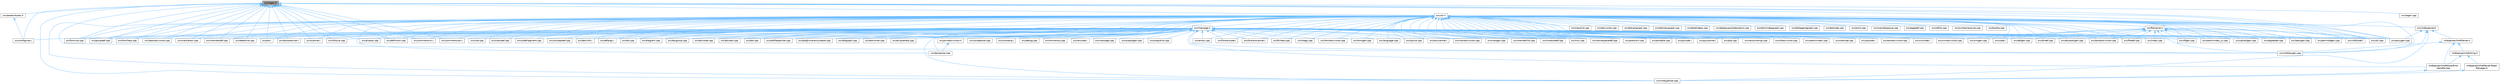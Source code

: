 digraph "src/regex.h"
{
 // INTERACTIVE_SVG=YES
 // LATEX_PDF_SIZE
  bgcolor="transparent";
  edge [fontname=Helvetica,fontsize=10,labelfontname=Helvetica,labelfontsize=10];
  node [fontname=Helvetica,fontsize=10,shape=box,height=0.2,width=0.4];
  Node1 [id="Node000001",label="src/regex.h",height=0.2,width=0.4,color="gray40", fillcolor="grey60", style="filled", fontcolor="black",tooltip=" "];
  Node1 -> Node2 [id="edge1_Node000001_Node000002",dir="back",color="steelblue1",style="solid",tooltip=" "];
  Node2 [id="Node000002",label="src/aliases.cpp",height=0.2,width=0.4,color="grey40", fillcolor="white", style="filled",URL="$d5/dd8/aliases_8cpp.html",tooltip=" "];
  Node1 -> Node3 [id="edge2_Node000001_Node000003",dir="back",color="steelblue1",style="solid",tooltip=" "];
  Node3 [id="Node000003",label="src/commentcnv.l",height=0.2,width=0.4,color="grey40", fillcolor="white", style="filled",URL="$d0/d47/commentcnv_8l.html",tooltip=" "];
  Node1 -> Node4 [id="edge3_Node000001_Node000004",dir="back",color="steelblue1",style="solid",tooltip=" "];
  Node4 [id="Node000004",label="src/commentscan.l",height=0.2,width=0.4,color="grey40", fillcolor="white", style="filled",URL="$d7/d5f/commentscan_8l.html",tooltip=" "];
  Node1 -> Node5 [id="edge4_Node000001_Node000005",dir="back",color="steelblue1",style="solid",tooltip=" "];
  Node5 [id="Node000005",label="src/configimpl.l",height=0.2,width=0.4,color="grey40", fillcolor="white", style="filled",URL="$d9/de3/configimpl_8l.html",tooltip=" "];
  Node1 -> Node6 [id="edge5_Node000001_Node000006",dir="back",color="steelblue1",style="solid",tooltip=" "];
  Node6 [id="Node000006",label="src/datetime.cpp",height=0.2,width=0.4,color="grey40", fillcolor="white", style="filled",URL="$d7/d14/datetime_8cpp.html",tooltip=" "];
  Node1 -> Node7 [id="edge6_Node000001_Node000007",dir="back",color="steelblue1",style="solid",tooltip=" "];
  Node7 [id="Node000007",label="src/definition.cpp",height=0.2,width=0.4,color="grey40", fillcolor="white", style="filled",URL="$d3/dea/definition_8cpp.html",tooltip=" "];
  Node1 -> Node8 [id="edge7_Node000001_Node000008",dir="back",color="steelblue1",style="solid",tooltip=" "];
  Node8 [id="Node000008",label="src/doctokenizer.l",height=0.2,width=0.4,color="grey40", fillcolor="white", style="filled",URL="$d1/d39/doctokenizer_8l.html",tooltip=" "];
  Node1 -> Node9 [id="edge8_Node000001_Node000009",dir="back",color="steelblue1",style="solid",tooltip=" "];
  Node9 [id="Node000009",label="src/dotattributes.h",height=0.2,width=0.4,color="grey40", fillcolor="white", style="filled",URL="$d6/dfc/dotattributes_8h.html",tooltip=" "];
  Node9 -> Node5 [id="edge9_Node000009_Node000005",dir="back",color="steelblue1",style="solid",tooltip=" "];
  Node1 -> Node10 [id="edge10_Node000001_Node000010",dir="back",color="steelblue1",style="solid",tooltip=" "];
  Node10 [id="Node000010",label="src/doxygen.cpp",height=0.2,width=0.4,color="grey40", fillcolor="white", style="filled",URL="$dc/d98/doxygen_8cpp.html",tooltip=" "];
  Node1 -> Node11 [id="edge11_Node000001_Node000011",dir="back",color="steelblue1",style="solid",tooltip=" "];
  Node11 [id="Node000011",label="src/formula.cpp",height=0.2,width=0.4,color="grey40", fillcolor="white", style="filled",URL="$d7/d5b/formula_8cpp.html",tooltip=" "];
  Node1 -> Node12 [id="edge12_Node000001_Node000012",dir="back",color="steelblue1",style="solid",tooltip=" "];
  Node12 [id="Node000012",label="src/groupdef.cpp",height=0.2,width=0.4,color="grey40", fillcolor="white", style="filled",URL="$d6/d42/groupdef_8cpp.html",tooltip=" "];
  Node1 -> Node13 [id="edge13_Node000001_Node000013",dir="back",color="steelblue1",style="solid",tooltip=" "];
  Node13 [id="Node000013",label="src/htmlhelp.cpp",height=0.2,width=0.4,color="grey40", fillcolor="white", style="filled",URL="$d3/d4b/htmlhelp_8cpp.html",tooltip=" "];
  Node1 -> Node14 [id="edge14_Node000001_Node000014",dir="back",color="steelblue1",style="solid",tooltip=" "];
  Node14 [id="Node000014",label="src/latexdocvisitor.cpp",height=0.2,width=0.4,color="grey40", fillcolor="white", style="filled",URL="$d1/d4e/latexdocvisitor_8cpp.html",tooltip=" "];
  Node1 -> Node15 [id="edge15_Node000001_Node000015",dir="back",color="steelblue1",style="solid",tooltip=" "];
  Node15 [id="Node000015",label="src/markdown.cpp",height=0.2,width=0.4,color="grey40", fillcolor="white", style="filled",URL="$de/d04/markdown_8cpp.html",tooltip=" "];
  Node1 -> Node16 [id="edge16_Node000001_Node000016",dir="back",color="steelblue1",style="solid",tooltip=" "];
  Node16 [id="Node000016",label="src/memberdef.cpp",height=0.2,width=0.4,color="grey40", fillcolor="white", style="filled",URL="$d0/d72/memberdef_8cpp.html",tooltip=" "];
  Node1 -> Node17 [id="edge17_Node000001_Node000017",dir="back",color="steelblue1",style="solid",tooltip=" "];
  Node17 [id="Node000017",label="src/pre.l",height=0.2,width=0.4,color="grey40", fillcolor="white", style="filled",URL="$d0/da7/pre_8l.html",tooltip=" "];
  Node1 -> Node18 [id="edge18_Node000001_Node000018",dir="back",color="steelblue1",style="solid",tooltip=" "];
  Node18 [id="Node000018",label="src/regex.cpp",height=0.2,width=0.4,color="grey40", fillcolor="white", style="filled",URL="$d6/d85/regex_8cpp.html",tooltip=" "];
  Node1 -> Node19 [id="edge19_Node000001_Node000019",dir="back",color="steelblue1",style="solid",tooltip=" "];
  Node19 [id="Node000019",label="src/rtfstyle.cpp",height=0.2,width=0.4,color="grey40", fillcolor="white", style="filled",URL="$de/d5c/rtfstyle_8cpp.html",tooltip=" "];
  Node1 -> Node20 [id="edge20_Node000001_Node000020",dir="back",color="steelblue1",style="solid",tooltip=" "];
  Node20 [id="Node000020",label="src/scanner.l",height=0.2,width=0.4,color="grey40", fillcolor="white", style="filled",URL="$da/d11/scanner_8l.html",tooltip=" "];
  Node1 -> Node21 [id="edge21_Node000001_Node000021",dir="back",color="steelblue1",style="solid",tooltip=" "];
  Node21 [id="Node000021",label="src/util.cpp",height=0.2,width=0.4,color="grey40", fillcolor="white", style="filled",URL="$df/d2d/util_8cpp.html",tooltip=" "];
  Node1 -> Node22 [id="edge22_Node000001_Node000022",dir="back",color="steelblue1",style="solid",tooltip=" "];
  Node22 [id="Node000022",label="src/util.h",height=0.2,width=0.4,color="grey40", fillcolor="white", style="filled",URL="$d8/d3c/util_8h.html",tooltip="A bunch of utility functions."];
  Node22 -> Node2 [id="edge23_Node000022_Node000002",dir="back",color="steelblue1",style="solid",tooltip=" "];
  Node22 -> Node23 [id="edge24_Node000022_Node000023",dir="back",color="steelblue1",style="solid",tooltip=" "];
  Node23 [id="Node000023",label="src/cite.cpp",height=0.2,width=0.4,color="grey40", fillcolor="white", style="filled",URL="$d5/d0b/cite_8cpp.html",tooltip=" "];
  Node22 -> Node24 [id="edge25_Node000022_Node000024",dir="back",color="steelblue1",style="solid",tooltip=" "];
  Node24 [id="Node000024",label="src/classdef.cpp",height=0.2,width=0.4,color="grey40", fillcolor="white", style="filled",URL="$de/d89/classdef_8cpp.html",tooltip=" "];
  Node22 -> Node25 [id="edge26_Node000022_Node000025",dir="back",color="steelblue1",style="solid",tooltip=" "];
  Node25 [id="Node000025",label="src/classlist.cpp",height=0.2,width=0.4,color="grey40", fillcolor="white", style="filled",URL="$d6/d10/classlist_8cpp.html",tooltip=" "];
  Node22 -> Node26 [id="edge27_Node000022_Node000026",dir="back",color="steelblue1",style="solid",tooltip=" "];
  Node26 [id="Node000026",label="src/code.l",height=0.2,width=0.4,color="grey40", fillcolor="white", style="filled",URL="$da/d1f/code_8l.html",tooltip=" "];
  Node22 -> Node27 [id="edge28_Node000022_Node000027",dir="back",color="steelblue1",style="solid",tooltip=" "];
  Node27 [id="Node000027",label="src/codefragment.cpp",height=0.2,width=0.4,color="grey40", fillcolor="white", style="filled",URL="$dd/d4a/codefragment_8cpp.html",tooltip=" "];
  Node22 -> Node3 [id="edge29_Node000022_Node000003",dir="back",color="steelblue1",style="solid",tooltip=" "];
  Node22 -> Node4 [id="edge30_Node000022_Node000004",dir="back",color="steelblue1",style="solid",tooltip=" "];
  Node22 -> Node28 [id="edge31_Node000022_Node000028",dir="back",color="steelblue1",style="solid",tooltip=" "];
  Node28 [id="Node000028",label="src/conceptdef.cpp",height=0.2,width=0.4,color="grey40", fillcolor="white", style="filled",URL="$d8/d0a/conceptdef_8cpp.html",tooltip=" "];
  Node22 -> Node29 [id="edge32_Node000022_Node000029",dir="back",color="steelblue1",style="solid",tooltip=" "];
  Node29 [id="Node000029",label="src/declinfo.l",height=0.2,width=0.4,color="grey40", fillcolor="white", style="filled",URL="$d8/d0f/declinfo_8l.html",tooltip=" "];
  Node22 -> Node30 [id="edge33_Node000022_Node000030",dir="back",color="steelblue1",style="solid",tooltip=" "];
  Node30 [id="Node000030",label="src/defargs.l",height=0.2,width=0.4,color="grey40", fillcolor="white", style="filled",URL="$de/df3/defargs_8l.html",tooltip=" "];
  Node22 -> Node31 [id="edge34_Node000022_Node000031",dir="back",color="steelblue1",style="solid",tooltip=" "];
  Node31 [id="Node000031",label="src/defgen.cpp",height=0.2,width=0.4,color="grey40", fillcolor="white", style="filled",URL="$d3/d17/defgen_8cpp.html",tooltip=" "];
  Node22 -> Node7 [id="edge35_Node000022_Node000007",dir="back",color="steelblue1",style="solid",tooltip=" "];
  Node22 -> Node32 [id="edge36_Node000022_Node000032",dir="back",color="steelblue1",style="solid",tooltip=" "];
  Node32 [id="Node000032",label="src/dia.cpp",height=0.2,width=0.4,color="grey40", fillcolor="white", style="filled",URL="$d1/df5/dia_8cpp.html",tooltip=" "];
  Node22 -> Node33 [id="edge37_Node000022_Node000033",dir="back",color="steelblue1",style="solid",tooltip=" "];
  Node33 [id="Node000033",label="src/diagram.cpp",height=0.2,width=0.4,color="grey40", fillcolor="white", style="filled",URL="$da/d0d/diagram_8cpp.html",tooltip=" "];
  Node22 -> Node34 [id="edge38_Node000022_Node000034",dir="back",color="steelblue1",style="solid",tooltip=" "];
  Node34 [id="Node000034",label="src/dirdef.cpp",height=0.2,width=0.4,color="grey40", fillcolor="white", style="filled",URL="$d8/d52/dirdef_8cpp.html",tooltip=" "];
  Node22 -> Node35 [id="edge39_Node000022_Node000035",dir="back",color="steelblue1",style="solid",tooltip=" "];
  Node35 [id="Node000035",label="src/docbookgen.cpp",height=0.2,width=0.4,color="grey40", fillcolor="white", style="filled",URL="$d8/d29/docbookgen_8cpp.html",tooltip=" "];
  Node22 -> Node36 [id="edge40_Node000022_Node000036",dir="back",color="steelblue1",style="solid",tooltip=" "];
  Node36 [id="Node000036",label="src/docbookvisitor.cpp",height=0.2,width=0.4,color="grey40", fillcolor="white", style="filled",URL="$dc/d05/docbookvisitor_8cpp.html",tooltip=" "];
  Node22 -> Node37 [id="edge41_Node000022_Node000037",dir="back",color="steelblue1",style="solid",tooltip=" "];
  Node37 [id="Node000037",label="src/docgroup.cpp",height=0.2,width=0.4,color="grey40", fillcolor="white", style="filled",URL="$d3/d36/docgroup_8cpp.html",tooltip=" "];
  Node22 -> Node38 [id="edge42_Node000022_Node000038",dir="back",color="steelblue1",style="solid",tooltip=" "];
  Node38 [id="Node000038",label="src/docnode.cpp",height=0.2,width=0.4,color="grey40", fillcolor="white", style="filled",URL="$d0/d2b/docnode_8cpp.html",tooltip=" "];
  Node22 -> Node39 [id="edge43_Node000022_Node000039",dir="back",color="steelblue1",style="solid",tooltip=" "];
  Node39 [id="Node000039",label="src/docparser.cpp",height=0.2,width=0.4,color="grey40", fillcolor="white", style="filled",URL="$da/d17/docparser_8cpp.html",tooltip=" "];
  Node22 -> Node40 [id="edge44_Node000022_Node000040",dir="back",color="steelblue1",style="solid",tooltip=" "];
  Node40 [id="Node000040",label="src/docsets.cpp",height=0.2,width=0.4,color="grey40", fillcolor="white", style="filled",URL="$d7/d8f/docsets_8cpp.html",tooltip=" "];
  Node22 -> Node41 [id="edge45_Node000022_Node000041",dir="back",color="steelblue1",style="solid",tooltip=" "];
  Node41 [id="Node000041",label="src/docvisitor.cpp",height=0.2,width=0.4,color="grey40", fillcolor="white", style="filled",URL="$da/d39/docvisitor_8cpp.html",tooltip=" "];
  Node22 -> Node42 [id="edge46_Node000022_Node000042",dir="back",color="steelblue1",style="solid",tooltip=" "];
  Node42 [id="Node000042",label="src/dot.cpp",height=0.2,width=0.4,color="grey40", fillcolor="white", style="filled",URL="$de/daa/dot_8cpp.html",tooltip=" "];
  Node22 -> Node43 [id="edge47_Node000022_Node000043",dir="back",color="steelblue1",style="solid",tooltip=" "];
  Node43 [id="Node000043",label="src/dotcallgraph.cpp",height=0.2,width=0.4,color="grey40", fillcolor="white", style="filled",URL="$d4/dd5/dotcallgraph_8cpp.html",tooltip=" "];
  Node22 -> Node44 [id="edge48_Node000022_Node000044",dir="back",color="steelblue1",style="solid",tooltip=" "];
  Node44 [id="Node000044",label="src/dotclassgraph.cpp",height=0.2,width=0.4,color="grey40", fillcolor="white", style="filled",URL="$d4/dcd/dotclassgraph_8cpp.html",tooltip=" "];
  Node22 -> Node45 [id="edge49_Node000022_Node000045",dir="back",color="steelblue1",style="solid",tooltip=" "];
  Node45 [id="Node000045",label="src/dotdirdeps.cpp",height=0.2,width=0.4,color="grey40", fillcolor="white", style="filled",URL="$da/d45/dotdirdeps_8cpp.html",tooltip=" "];
  Node22 -> Node46 [id="edge50_Node000022_Node000046",dir="back",color="steelblue1",style="solid",tooltip=" "];
  Node46 [id="Node000046",label="src/dotfilepatcher.cpp",height=0.2,width=0.4,color="grey40", fillcolor="white", style="filled",URL="$d9/d92/dotfilepatcher_8cpp.html",tooltip=" "];
  Node22 -> Node47 [id="edge51_Node000022_Node000047",dir="back",color="steelblue1",style="solid",tooltip=" "];
  Node47 [id="Node000047",label="src/dotgfxhierarchytable.cpp",height=0.2,width=0.4,color="grey40", fillcolor="white", style="filled",URL="$d4/d09/dotgfxhierarchytable_8cpp.html",tooltip=" "];
  Node22 -> Node48 [id="edge52_Node000022_Node000048",dir="back",color="steelblue1",style="solid",tooltip=" "];
  Node48 [id="Node000048",label="src/dotgraph.cpp",height=0.2,width=0.4,color="grey40", fillcolor="white", style="filled",URL="$de/d45/dotgraph_8cpp.html",tooltip=" "];
  Node22 -> Node49 [id="edge53_Node000022_Node000049",dir="back",color="steelblue1",style="solid",tooltip=" "];
  Node49 [id="Node000049",label="src/dotgroupcollaboration.cpp",height=0.2,width=0.4,color="grey40", fillcolor="white", style="filled",URL="$d1/d86/dotgroupcollaboration_8cpp.html",tooltip=" "];
  Node22 -> Node50 [id="edge54_Node000022_Node000050",dir="back",color="steelblue1",style="solid",tooltip=" "];
  Node50 [id="Node000050",label="src/dotincldepgraph.cpp",height=0.2,width=0.4,color="grey40", fillcolor="white", style="filled",URL="$da/d57/dotincldepgraph_8cpp.html",tooltip=" "];
  Node22 -> Node51 [id="edge55_Node000022_Node000051",dir="back",color="steelblue1",style="solid",tooltip=" "];
  Node51 [id="Node000051",label="src/dotlegendgraph.cpp",height=0.2,width=0.4,color="grey40", fillcolor="white", style="filled",URL="$d4/d33/dotlegendgraph_8cpp.html",tooltip=" "];
  Node22 -> Node52 [id="edge56_Node000022_Node000052",dir="back",color="steelblue1",style="solid",tooltip=" "];
  Node52 [id="Node000052",label="src/dotnode.cpp",height=0.2,width=0.4,color="grey40", fillcolor="white", style="filled",URL="$df/d58/dotnode_8cpp.html",tooltip=" "];
  Node22 -> Node53 [id="edge57_Node000022_Node000053",dir="back",color="steelblue1",style="solid",tooltip=" "];
  Node53 [id="Node000053",label="src/dotrunner.cpp",height=0.2,width=0.4,color="grey40", fillcolor="white", style="filled",URL="$d1/dfe/dotrunner_8cpp.html",tooltip=" "];
  Node22 -> Node10 [id="edge58_Node000022_Node000010",dir="back",color="steelblue1",style="solid",tooltip=" "];
  Node22 -> Node54 [id="edge59_Node000022_Node000054",dir="back",color="steelblue1",style="solid",tooltip=" "];
  Node54 [id="Node000054",label="src/eclipsehelp.cpp",height=0.2,width=0.4,color="grey40", fillcolor="white", style="filled",URL="$d8/d56/eclipsehelp_8cpp.html",tooltip=" "];
  Node22 -> Node55 [id="edge60_Node000022_Node000055",dir="back",color="steelblue1",style="solid",tooltip=" "];
  Node55 [id="Node000055",label="src/emoji.cpp",height=0.2,width=0.4,color="grey40", fillcolor="white", style="filled",URL="$d2/d38/emoji_8cpp.html",tooltip=" "];
  Node22 -> Node56 [id="edge61_Node000022_Node000056",dir="back",color="steelblue1",style="solid",tooltip=" "];
  Node56 [id="Node000056",label="src/entry.cpp",height=0.2,width=0.4,color="grey40", fillcolor="white", style="filled",URL="$d2/dd2/entry_8cpp.html",tooltip=" "];
  Node22 -> Node57 [id="edge62_Node000022_Node000057",dir="back",color="steelblue1",style="solid",tooltip=" "];
  Node57 [id="Node000057",label="src/filedef.cpp",height=0.2,width=0.4,color="grey40", fillcolor="white", style="filled",URL="$d6/ddc/filedef_8cpp.html",tooltip=" "];
  Node22 -> Node58 [id="edge63_Node000022_Node000058",dir="back",color="steelblue1",style="solid",tooltip=" "];
  Node58 [id="Node000058",label="src/filename.h",height=0.2,width=0.4,color="grey40", fillcolor="white", style="filled",URL="$dc/dd6/filename_8h.html",tooltip=" "];
  Node58 -> Node26 [id="edge64_Node000058_Node000026",dir="back",color="steelblue1",style="solid",tooltip=" "];
  Node58 -> Node31 [id="edge65_Node000058_Node000031",dir="back",color="steelblue1",style="solid",tooltip=" "];
  Node58 -> Node34 [id="edge66_Node000058_Node000034",dir="back",color="steelblue1",style="solid",tooltip=" "];
  Node58 -> Node35 [id="edge67_Node000058_Node000035",dir="back",color="steelblue1",style="solid",tooltip=" "];
  Node58 -> Node36 [id="edge68_Node000058_Node000036",dir="back",color="steelblue1",style="solid",tooltip=" "];
  Node58 -> Node10 [id="edge69_Node000058_Node000010",dir="back",color="steelblue1",style="solid",tooltip=" "];
  Node58 -> Node57 [id="edge70_Node000058_Node000057",dir="back",color="steelblue1",style="solid",tooltip=" "];
  Node58 -> Node59 [id="edge71_Node000058_Node000059",dir="back",color="steelblue1",style="solid",tooltip=" "];
  Node59 [id="Node000059",label="src/index.cpp",height=0.2,width=0.4,color="grey40", fillcolor="white", style="filled",URL="$db/d14/index_8cpp.html",tooltip="This file contains functions for the various index pages."];
  Node58 -> Node60 [id="edge72_Node000058_Node000060",dir="back",color="steelblue1",style="solid",tooltip=" "];
  Node60 [id="Node000060",label="src/latexgen.cpp",height=0.2,width=0.4,color="grey40", fillcolor="white", style="filled",URL="$d4/d42/latexgen_8cpp.html",tooltip=" "];
  Node58 -> Node61 [id="edge73_Node000058_Node000061",dir="back",color="steelblue1",style="solid",tooltip=" "];
  Node61 [id="Node000061",label="src/perlmodgen.cpp",height=0.2,width=0.4,color="grey40", fillcolor="white", style="filled",URL="$de/dd0/perlmodgen_8cpp.html",tooltip=" "];
  Node58 -> Node62 [id="edge74_Node000058_Node000062",dir="back",color="steelblue1",style="solid",tooltip=" "];
  Node62 [id="Node000062",label="src/rtfgen.cpp",height=0.2,width=0.4,color="grey40", fillcolor="white", style="filled",URL="$d0/d9c/rtfgen_8cpp.html",tooltip=" "];
  Node58 -> Node63 [id="edge75_Node000058_Node000063",dir="back",color="steelblue1",style="solid",tooltip=" "];
  Node63 [id="Node000063",label="src/searchindex_js.cpp",height=0.2,width=0.4,color="grey40", fillcolor="white", style="filled",URL="$d9/d2f/searchindex__js_8cpp.html",tooltip=" "];
  Node58 -> Node64 [id="edge76_Node000058_Node000064",dir="back",color="steelblue1",style="solid",tooltip=" "];
  Node64 [id="Node000064",label="src/sqlite3gen.cpp",height=0.2,width=0.4,color="grey40", fillcolor="white", style="filled",URL="$d8/df8/sqlite3gen_8cpp.html",tooltip=" "];
  Node58 -> Node65 [id="edge77_Node000058_Node000065",dir="back",color="steelblue1",style="solid",tooltip=" "];
  Node65 [id="Node000065",label="src/tagreader.cpp",height=0.2,width=0.4,color="grey40", fillcolor="white", style="filled",URL="$d4/d7b/tagreader_8cpp.html",tooltip=" "];
  Node58 -> Node21 [id="edge78_Node000058_Node000021",dir="back",color="steelblue1",style="solid",tooltip=" "];
  Node58 -> Node66 [id="edge79_Node000058_Node000066",dir="back",color="steelblue1",style="solid",tooltip=" "];
  Node66 [id="Node000066",label="src/vhdldocgen.cpp",height=0.2,width=0.4,color="grey40", fillcolor="white", style="filled",URL="$de/dea/vhdldocgen_8cpp.html",tooltip=" "];
  Node58 -> Node67 [id="edge80_Node000058_Node000067",dir="back",color="steelblue1",style="solid",tooltip=" "];
  Node67 [id="Node000067",label="src/xmldocvisitor.cpp",height=0.2,width=0.4,color="grey40", fillcolor="white", style="filled",URL="$dd/db6/xmldocvisitor_8cpp.html",tooltip=" "];
  Node58 -> Node68 [id="edge81_Node000058_Node000068",dir="back",color="steelblue1",style="solid",tooltip=" "];
  Node68 [id="Node000068",label="src/xmlgen.cpp",height=0.2,width=0.4,color="grey40", fillcolor="white", style="filled",URL="$d0/dc3/xmlgen_8cpp.html",tooltip=" "];
  Node22 -> Node11 [id="edge82_Node000022_Node000011",dir="back",color="steelblue1",style="solid",tooltip=" "];
  Node22 -> Node69 [id="edge83_Node000022_Node000069",dir="back",color="steelblue1",style="solid",tooltip=" "];
  Node69 [id="Node000069",label="src/fortrancode.l",height=0.2,width=0.4,color="grey40", fillcolor="white", style="filled",URL="$d9/d5b/fortrancode_8l.html",tooltip=" "];
  Node22 -> Node70 [id="edge84_Node000022_Node000070",dir="back",color="steelblue1",style="solid",tooltip=" "];
  Node70 [id="Node000070",label="src/fortranscanner.l",height=0.2,width=0.4,color="grey40", fillcolor="white", style="filled",URL="$dd/d00/fortranscanner_8l.html",tooltip=" "];
  Node22 -> Node71 [id="edge85_Node000022_Node000071",dir="back",color="steelblue1",style="solid",tooltip=" "];
  Node71 [id="Node000071",label="src/ftvhelp.cpp",height=0.2,width=0.4,color="grey40", fillcolor="white", style="filled",URL="$db/d41/ftvhelp_8cpp.html",tooltip=" "];
  Node22 -> Node12 [id="edge86_Node000022_Node000012",dir="back",color="steelblue1",style="solid",tooltip=" "];
  Node22 -> Node72 [id="edge87_Node000022_Node000072",dir="back",color="steelblue1",style="solid",tooltip=" "];
  Node72 [id="Node000072",label="src/htags.cpp",height=0.2,width=0.4,color="grey40", fillcolor="white", style="filled",URL="$d9/db7/htags_8cpp.html",tooltip=" "];
  Node22 -> Node73 [id="edge88_Node000022_Node000073",dir="back",color="steelblue1",style="solid",tooltip=" "];
  Node73 [id="Node000073",label="src/htmldocvisitor.cpp",height=0.2,width=0.4,color="grey40", fillcolor="white", style="filled",URL="$da/db0/htmldocvisitor_8cpp.html",tooltip=" "];
  Node22 -> Node74 [id="edge89_Node000022_Node000074",dir="back",color="steelblue1",style="solid",tooltip=" "];
  Node74 [id="Node000074",label="src/htmlgen.cpp",height=0.2,width=0.4,color="grey40", fillcolor="white", style="filled",URL="$d8/d6e/htmlgen_8cpp.html",tooltip=" "];
  Node22 -> Node13 [id="edge90_Node000022_Node000013",dir="back",color="steelblue1",style="solid",tooltip=" "];
  Node22 -> Node59 [id="edge91_Node000022_Node000059",dir="back",color="steelblue1",style="solid",tooltip=" "];
  Node22 -> Node75 [id="edge92_Node000022_Node000075",dir="back",color="steelblue1",style="solid",tooltip=" "];
  Node75 [id="Node000075",label="src/language.cpp",height=0.2,width=0.4,color="grey40", fillcolor="white", style="filled",URL="$d2/d48/language_8cpp.html",tooltip=" "];
  Node22 -> Node14 [id="edge93_Node000022_Node000014",dir="back",color="steelblue1",style="solid",tooltip=" "];
  Node22 -> Node60 [id="edge94_Node000022_Node000060",dir="back",color="steelblue1",style="solid",tooltip=" "];
  Node22 -> Node76 [id="edge95_Node000022_Node000076",dir="back",color="steelblue1",style="solid",tooltip=" "];
  Node76 [id="Node000076",label="src/layout.cpp",height=0.2,width=0.4,color="grey40", fillcolor="white", style="filled",URL="$db/d16/layout_8cpp.html",tooltip=" "];
  Node22 -> Node77 [id="edge96_Node000022_Node000077",dir="back",color="steelblue1",style="solid",tooltip=" "];
  Node77 [id="Node000077",label="src/lexscanner.l",height=0.2,width=0.4,color="grey40", fillcolor="white", style="filled",URL="$d4/d7d/lexscanner_8l.html",tooltip=" "];
  Node22 -> Node78 [id="edge97_Node000022_Node000078",dir="back",color="steelblue1",style="solid",tooltip=" "];
  Node78 [id="Node000078",label="src/mandocvisitor.cpp",height=0.2,width=0.4,color="grey40", fillcolor="white", style="filled",URL="$d8/dde/mandocvisitor_8cpp.html",tooltip=" "];
  Node22 -> Node79 [id="edge98_Node000022_Node000079",dir="back",color="steelblue1",style="solid",tooltip=" "];
  Node79 [id="Node000079",label="src/mangen.cpp",height=0.2,width=0.4,color="grey40", fillcolor="white", style="filled",URL="$d7/de7/mangen_8cpp.html",tooltip=" "];
  Node22 -> Node15 [id="edge99_Node000022_Node000015",dir="back",color="steelblue1",style="solid",tooltip=" "];
  Node22 -> Node16 [id="edge100_Node000022_Node000016",dir="back",color="steelblue1",style="solid",tooltip=" "];
  Node22 -> Node80 [id="edge101_Node000022_Node000080",dir="back",color="steelblue1",style="solid",tooltip=" "];
  Node80 [id="Node000080",label="src/membergroup.cpp",height=0.2,width=0.4,color="grey40", fillcolor="white", style="filled",URL="$d6/d18/membergroup_8cpp.html",tooltip=" "];
  Node22 -> Node81 [id="edge102_Node000022_Node000081",dir="back",color="steelblue1",style="solid",tooltip=" "];
  Node81 [id="Node000081",label="src/memberlist.cpp",height=0.2,width=0.4,color="grey40", fillcolor="white", style="filled",URL="$d0/d14/memberlist_8cpp.html",tooltip=" "];
  Node22 -> Node82 [id="edge103_Node000022_Node000082",dir="back",color="steelblue1",style="solid",tooltip=" "];
  Node82 [id="Node000082",label="src/message.h",height=0.2,width=0.4,color="grey40", fillcolor="white", style="filled",URL="$d2/d0d/message_8h.html",tooltip=" "];
  Node82 -> Node2 [id="edge104_Node000082_Node000002",dir="back",color="steelblue1",style="solid",tooltip=" "];
  Node82 -> Node23 [id="edge105_Node000082_Node000023",dir="back",color="steelblue1",style="solid",tooltip=" "];
  Node82 -> Node24 [id="edge106_Node000082_Node000024",dir="back",color="steelblue1",style="solid",tooltip=" "];
  Node82 -> Node26 [id="edge107_Node000082_Node000026",dir="back",color="steelblue1",style="solid",tooltip=" "];
  Node82 -> Node27 [id="edge108_Node000082_Node000027",dir="back",color="steelblue1",style="solid",tooltip=" "];
  Node82 -> Node3 [id="edge109_Node000082_Node000003",dir="back",color="steelblue1",style="solid",tooltip=" "];
  Node82 -> Node4 [id="edge110_Node000082_Node000004",dir="back",color="steelblue1",style="solid",tooltip=" "];
  Node82 -> Node28 [id="edge111_Node000082_Node000028",dir="back",color="steelblue1",style="solid",tooltip=" "];
  Node82 -> Node83 [id="edge112_Node000082_Node000083",dir="back",color="steelblue1",style="solid",tooltip=" "];
  Node83 [id="Node000083",label="src/condparser.cpp",height=0.2,width=0.4,color="grey40", fillcolor="white", style="filled",URL="$d7/d6d/condparser_8cpp.html",tooltip=" "];
  Node82 -> Node5 [id="edge113_Node000082_Node000005",dir="back",color="steelblue1",style="solid",tooltip=" "];
  Node82 -> Node84 [id="edge114_Node000082_Node000084",dir="back",color="steelblue1",style="solid",tooltip=" "];
  Node84 [id="Node000084",label="src/constexp.l",height=0.2,width=0.4,color="grey40", fillcolor="white", style="filled",URL="$dc/dee/constexp_8l.html",tooltip=" "];
  Node82 -> Node6 [id="edge115_Node000082_Node000006",dir="back",color="steelblue1",style="solid",tooltip=" "];
  Node82 -> Node85 [id="edge116_Node000082_Node000085",dir="back",color="steelblue1",style="solid",tooltip=" "];
  Node85 [id="Node000085",label="src/debug.cpp",height=0.2,width=0.4,color="grey40", fillcolor="white", style="filled",URL="$d1/d00/debug_8cpp.html",tooltip=" "];
  Node82 -> Node29 [id="edge117_Node000082_Node000029",dir="back",color="steelblue1",style="solid",tooltip=" "];
  Node82 -> Node30 [id="edge118_Node000082_Node000030",dir="back",color="steelblue1",style="solid",tooltip=" "];
  Node82 -> Node31 [id="edge119_Node000082_Node000031",dir="back",color="steelblue1",style="solid",tooltip=" "];
  Node82 -> Node7 [id="edge120_Node000082_Node000007",dir="back",color="steelblue1",style="solid",tooltip=" "];
  Node82 -> Node32 [id="edge121_Node000082_Node000032",dir="back",color="steelblue1",style="solid",tooltip=" "];
  Node82 -> Node33 [id="edge122_Node000082_Node000033",dir="back",color="steelblue1",style="solid",tooltip=" "];
  Node82 -> Node34 [id="edge123_Node000082_Node000034",dir="back",color="steelblue1",style="solid",tooltip=" "];
  Node82 -> Node35 [id="edge124_Node000082_Node000035",dir="back",color="steelblue1",style="solid",tooltip=" "];
  Node82 -> Node36 [id="edge125_Node000082_Node000036",dir="back",color="steelblue1",style="solid",tooltip=" "];
  Node82 -> Node37 [id="edge126_Node000082_Node000037",dir="back",color="steelblue1",style="solid",tooltip=" "];
  Node82 -> Node38 [id="edge127_Node000082_Node000038",dir="back",color="steelblue1",style="solid",tooltip=" "];
  Node82 -> Node39 [id="edge128_Node000082_Node000039",dir="back",color="steelblue1",style="solid",tooltip=" "];
  Node82 -> Node40 [id="edge129_Node000082_Node000040",dir="back",color="steelblue1",style="solid",tooltip=" "];
  Node82 -> Node8 [id="edge130_Node000082_Node000008",dir="back",color="steelblue1",style="solid",tooltip=" "];
  Node82 -> Node42 [id="edge131_Node000082_Node000042",dir="back",color="steelblue1",style="solid",tooltip=" "];
  Node82 -> Node46 [id="edge132_Node000082_Node000046",dir="back",color="steelblue1",style="solid",tooltip=" "];
  Node82 -> Node47 [id="edge133_Node000082_Node000047",dir="back",color="steelblue1",style="solid",tooltip=" "];
  Node82 -> Node48 [id="edge134_Node000082_Node000048",dir="back",color="steelblue1",style="solid",tooltip=" "];
  Node82 -> Node53 [id="edge135_Node000082_Node000053",dir="back",color="steelblue1",style="solid",tooltip=" "];
  Node82 -> Node10 [id="edge136_Node000082_Node000010",dir="back",color="steelblue1",style="solid",tooltip=" "];
  Node82 -> Node54 [id="edge137_Node000082_Node000054",dir="back",color="steelblue1",style="solid",tooltip=" "];
  Node82 -> Node55 [id="edge138_Node000082_Node000055",dir="back",color="steelblue1",style="solid",tooltip=" "];
  Node82 -> Node57 [id="edge139_Node000082_Node000057",dir="back",color="steelblue1",style="solid",tooltip=" "];
  Node82 -> Node11 [id="edge140_Node000082_Node000011",dir="back",color="steelblue1",style="solid",tooltip=" "];
  Node82 -> Node69 [id="edge141_Node000082_Node000069",dir="back",color="steelblue1",style="solid",tooltip=" "];
  Node82 -> Node70 [id="edge142_Node000082_Node000070",dir="back",color="steelblue1",style="solid",tooltip=" "];
  Node82 -> Node71 [id="edge143_Node000082_Node000071",dir="back",color="steelblue1",style="solid",tooltip=" "];
  Node82 -> Node12 [id="edge144_Node000082_Node000012",dir="back",color="steelblue1",style="solid",tooltip=" "];
  Node82 -> Node72 [id="edge145_Node000082_Node000072",dir="back",color="steelblue1",style="solid",tooltip=" "];
  Node82 -> Node73 [id="edge146_Node000082_Node000073",dir="back",color="steelblue1",style="solid",tooltip=" "];
  Node82 -> Node86 [id="edge147_Node000082_Node000086",dir="back",color="steelblue1",style="solid",tooltip=" "];
  Node86 [id="Node000086",label="src/htmlentity.cpp",height=0.2,width=0.4,color="grey40", fillcolor="white", style="filled",URL="$d2/db2/htmlentity_8cpp.html",tooltip=" "];
  Node82 -> Node74 [id="edge148_Node000082_Node000074",dir="back",color="steelblue1",style="solid",tooltip=" "];
  Node82 -> Node13 [id="edge149_Node000082_Node000013",dir="back",color="steelblue1",style="solid",tooltip=" "];
  Node82 -> Node59 [id="edge150_Node000082_Node000059",dir="back",color="steelblue1",style="solid",tooltip=" "];
  Node82 -> Node75 [id="edge151_Node000082_Node000075",dir="back",color="steelblue1",style="solid",tooltip=" "];
  Node82 -> Node14 [id="edge152_Node000082_Node000014",dir="back",color="steelblue1",style="solid",tooltip=" "];
  Node82 -> Node60 [id="edge153_Node000082_Node000060",dir="back",color="steelblue1",style="solid",tooltip=" "];
  Node82 -> Node76 [id="edge154_Node000082_Node000076",dir="back",color="steelblue1",style="solid",tooltip=" "];
  Node82 -> Node87 [id="edge155_Node000082_Node000087",dir="back",color="steelblue1",style="solid",tooltip=" "];
  Node87 [id="Node000087",label="src/lexcode.l",height=0.2,width=0.4,color="grey40", fillcolor="white", style="filled",URL="$d0/d7e/lexcode_8l.html",tooltip=" "];
  Node82 -> Node77 [id="edge156_Node000082_Node000077",dir="back",color="steelblue1",style="solid",tooltip=" "];
  Node82 -> Node78 [id="edge157_Node000082_Node000078",dir="back",color="steelblue1",style="solid",tooltip=" "];
  Node82 -> Node79 [id="edge158_Node000082_Node000079",dir="back",color="steelblue1",style="solid",tooltip=" "];
  Node82 -> Node15 [id="edge159_Node000082_Node000015",dir="back",color="steelblue1",style="solid",tooltip=" "];
  Node82 -> Node16 [id="edge160_Node000082_Node000016",dir="back",color="steelblue1",style="solid",tooltip=" "];
  Node82 -> Node81 [id="edge161_Node000082_Node000081",dir="back",color="steelblue1",style="solid",tooltip=" "];
  Node82 -> Node88 [id="edge162_Node000082_Node000088",dir="back",color="steelblue1",style="solid",tooltip=" "];
  Node88 [id="Node000088",label="src/message.cpp",height=0.2,width=0.4,color="grey40", fillcolor="white", style="filled",URL="$d8/d6a/message_8cpp.html",tooltip=" "];
  Node82 -> Node89 [id="edge163_Node000082_Node000089",dir="back",color="steelblue1",style="solid",tooltip=" "];
  Node89 [id="Node000089",label="src/moduledef.cpp",height=0.2,width=0.4,color="grey40", fillcolor="white", style="filled",URL="$dd/d5c/moduledef_8cpp.html",tooltip=" "];
  Node82 -> Node90 [id="edge164_Node000082_Node000090",dir="back",color="steelblue1",style="solid",tooltip=" "];
  Node90 [id="Node000090",label="src/msc.cpp",height=0.2,width=0.4,color="grey40", fillcolor="white", style="filled",URL="$db/d33/msc_8cpp.html",tooltip=" "];
  Node82 -> Node91 [id="edge165_Node000082_Node000091",dir="back",color="steelblue1",style="solid",tooltip=" "];
  Node91 [id="Node000091",label="src/namespacedef.cpp",height=0.2,width=0.4,color="grey40", fillcolor="white", style="filled",URL="$d7/d1c/namespacedef_8cpp.html",tooltip=" "];
  Node82 -> Node92 [id="edge166_Node000082_Node000092",dir="back",color="steelblue1",style="solid",tooltip=" "];
  Node92 [id="Node000092",label="src/outputgen.cpp",height=0.2,width=0.4,color="grey40", fillcolor="white", style="filled",URL="$d0/d17/outputgen_8cpp.html",tooltip=" "];
  Node82 -> Node93 [id="edge167_Node000082_Node000093",dir="back",color="steelblue1",style="solid",tooltip=" "];
  Node93 [id="Node000093",label="src/outputlist.cpp",height=0.2,width=0.4,color="grey40", fillcolor="white", style="filled",URL="$db/dd8/outputlist_8cpp.html",tooltip=" "];
  Node82 -> Node61 [id="edge168_Node000082_Node000061",dir="back",color="steelblue1",style="solid",tooltip=" "];
  Node82 -> Node94 [id="edge169_Node000082_Node000094",dir="back",color="steelblue1",style="solid",tooltip=" "];
  Node94 [id="Node000094",label="src/plantuml.cpp",height=0.2,width=0.4,color="grey40", fillcolor="white", style="filled",URL="$d7/d5b/plantuml_8cpp.html",tooltip=" "];
  Node82 -> Node95 [id="edge170_Node000082_Node000095",dir="back",color="steelblue1",style="solid",tooltip=" "];
  Node95 [id="Node000095",label="src/portable.cpp",height=0.2,width=0.4,color="grey40", fillcolor="white", style="filled",URL="$d0/d1c/portable_8cpp.html",tooltip=" "];
  Node82 -> Node17 [id="edge171_Node000082_Node000017",dir="back",color="steelblue1",style="solid",tooltip=" "];
  Node82 -> Node96 [id="edge172_Node000082_Node000096",dir="back",color="steelblue1",style="solid",tooltip=" "];
  Node96 [id="Node000096",label="src/printdocvisitor.h",height=0.2,width=0.4,color="grey40", fillcolor="white", style="filled",URL="$db/d73/printdocvisitor_8h.html",tooltip=" "];
  Node96 -> Node39 [id="edge173_Node000096_Node000039",dir="back",color="steelblue1",style="solid",tooltip=" "];
  Node82 -> Node97 [id="edge174_Node000082_Node000097",dir="back",color="steelblue1",style="solid",tooltip=" "];
  Node97 [id="Node000097",label="src/pycode.l",height=0.2,width=0.4,color="grey40", fillcolor="white", style="filled",URL="$d3/ded/pycode_8l.html",tooltip=" "];
  Node82 -> Node98 [id="edge175_Node000082_Node000098",dir="back",color="steelblue1",style="solid",tooltip=" "];
  Node98 [id="Node000098",label="src/pyscanner.l",height=0.2,width=0.4,color="grey40", fillcolor="white", style="filled",URL="$de/d2b/pyscanner_8l.html",tooltip=" "];
  Node82 -> Node99 [id="edge176_Node000082_Node000099",dir="back",color="steelblue1",style="solid",tooltip=" "];
  Node99 [id="Node000099",label="src/qhp.cpp",height=0.2,width=0.4,color="grey40", fillcolor="white", style="filled",URL="$d9/d45/qhp_8cpp.html",tooltip=" "];
  Node82 -> Node100 [id="edge177_Node000082_Node000100",dir="back",color="steelblue1",style="solid",tooltip=" "];
  Node100 [id="Node000100",label="src/resourcemgr.cpp",height=0.2,width=0.4,color="grey40", fillcolor="white", style="filled",URL="$d6/dde/resourcemgr_8cpp.html",tooltip=" "];
  Node82 -> Node101 [id="edge178_Node000082_Node000101",dir="back",color="steelblue1",style="solid",tooltip=" "];
  Node101 [id="Node000101",label="src/rtfdocvisitor.cpp",height=0.2,width=0.4,color="grey40", fillcolor="white", style="filled",URL="$de/d9a/rtfdocvisitor_8cpp.html",tooltip=" "];
  Node82 -> Node62 [id="edge179_Node000082_Node000062",dir="back",color="steelblue1",style="solid",tooltip=" "];
  Node82 -> Node19 [id="edge180_Node000082_Node000019",dir="back",color="steelblue1",style="solid",tooltip=" "];
  Node82 -> Node20 [id="edge181_Node000082_Node000020",dir="back",color="steelblue1",style="solid",tooltip=" "];
  Node82 -> Node102 [id="edge182_Node000082_Node000102",dir="back",color="steelblue1",style="solid",tooltip=" "];
  Node102 [id="Node000102",label="src/searchindex.cpp",height=0.2,width=0.4,color="grey40", fillcolor="white", style="filled",URL="$d7/d79/searchindex_8cpp.html",tooltip=" "];
  Node82 -> Node63 [id="edge183_Node000082_Node000063",dir="back",color="steelblue1",style="solid",tooltip=" "];
  Node82 -> Node103 [id="edge184_Node000082_Node000103",dir="back",color="steelblue1",style="solid",tooltip=" "];
  Node103 [id="Node000103",label="src/sitemap.cpp",height=0.2,width=0.4,color="grey40", fillcolor="white", style="filled",URL="$d3/d25/sitemap_8cpp.html",tooltip=" "];
  Node82 -> Node104 [id="edge185_Node000082_Node000104",dir="back",color="steelblue1",style="solid",tooltip=" "];
  Node104 [id="Node000104",label="src/sqlcode.l",height=0.2,width=0.4,color="grey40", fillcolor="white", style="filled",URL="$d2/dda/sqlcode_8l.html",tooltip=" "];
  Node82 -> Node64 [id="edge186_Node000082_Node000064",dir="back",color="steelblue1",style="solid",tooltip=" "];
  Node82 -> Node65 [id="edge187_Node000082_Node000065",dir="back",color="steelblue1",style="solid",tooltip=" "];
  Node82 -> Node105 [id="edge188_Node000082_Node000105",dir="back",color="steelblue1",style="solid",tooltip=" "];
  Node105 [id="Node000105",label="src/textdocvisitor.cpp",height=0.2,width=0.4,color="grey40", fillcolor="white", style="filled",URL="$d3/da6/textdocvisitor_8cpp.html",tooltip=" "];
  Node82 -> Node21 [id="edge189_Node000082_Node000021",dir="back",color="steelblue1",style="solid",tooltip=" "];
  Node82 -> Node106 [id="edge190_Node000082_Node000106",dir="back",color="steelblue1",style="solid",tooltip=" "];
  Node106 [id="Node000106",label="src/vhdlcode.l",height=0.2,width=0.4,color="grey40", fillcolor="white", style="filled",URL="$d5/d6a/vhdlcode_8l.html",tooltip=" "];
  Node82 -> Node66 [id="edge191_Node000082_Node000066",dir="back",color="steelblue1",style="solid",tooltip=" "];
  Node82 -> Node107 [id="edge192_Node000082_Node000107",dir="back",color="steelblue1",style="solid",tooltip=" "];
  Node107 [id="Node000107",label="src/vhdljjparser.cpp",height=0.2,width=0.4,color="grey40", fillcolor="white", style="filled",URL="$d1/d86/vhdljjparser_8cpp.html",tooltip=" "];
  Node82 -> Node108 [id="edge193_Node000082_Node000108",dir="back",color="steelblue1",style="solid",tooltip=" "];
  Node108 [id="Node000108",label="src/xmlcode.l",height=0.2,width=0.4,color="grey40", fillcolor="white", style="filled",URL="$dc/dc1/xmlcode_8l.html",tooltip=" "];
  Node82 -> Node67 [id="edge194_Node000082_Node000067",dir="back",color="steelblue1",style="solid",tooltip=" "];
  Node82 -> Node68 [id="edge195_Node000082_Node000068",dir="back",color="steelblue1",style="solid",tooltip=" "];
  Node82 -> Node109 [id="edge196_Node000082_Node000109",dir="back",color="steelblue1",style="solid",tooltip=" "];
  Node109 [id="Node000109",label="vhdlparser/VhdlParserError\lHandler.hpp",height=0.2,width=0.4,color="grey40", fillcolor="white", style="filled",URL="$d2/dc3/_vhdl_parser_error_handler_8hpp.html",tooltip=" "];
  Node109 -> Node107 [id="edge197_Node000109_Node000107",dir="back",color="steelblue1",style="solid",tooltip=" "];
  Node22 -> Node89 [id="edge198_Node000022_Node000089",dir="back",color="steelblue1",style="solid",tooltip=" "];
  Node22 -> Node90 [id="edge199_Node000022_Node000090",dir="back",color="steelblue1",style="solid",tooltip=" "];
  Node22 -> Node91 [id="edge200_Node000022_Node000091",dir="back",color="steelblue1",style="solid",tooltip=" "];
  Node22 -> Node110 [id="edge201_Node000022_Node000110",dir="back",color="steelblue1",style="solid",tooltip=" "];
  Node110 [id="Node000110",label="src/pagedef.cpp",height=0.2,width=0.4,color="grey40", fillcolor="white", style="filled",URL="$d9/db4/pagedef_8cpp.html",tooltip=" "];
  Node22 -> Node61 [id="edge202_Node000022_Node000061",dir="back",color="steelblue1",style="solid",tooltip=" "];
  Node22 -> Node94 [id="edge203_Node000022_Node000094",dir="back",color="steelblue1",style="solid",tooltip=" "];
  Node22 -> Node95 [id="edge204_Node000022_Node000095",dir="back",color="steelblue1",style="solid",tooltip=" "];
  Node22 -> Node17 [id="edge205_Node000022_Node000017",dir="back",color="steelblue1",style="solid",tooltip=" "];
  Node22 -> Node97 [id="edge206_Node000022_Node000097",dir="back",color="steelblue1",style="solid",tooltip=" "];
  Node22 -> Node98 [id="edge207_Node000022_Node000098",dir="back",color="steelblue1",style="solid",tooltip=" "];
  Node22 -> Node99 [id="edge208_Node000022_Node000099",dir="back",color="steelblue1",style="solid",tooltip=" "];
  Node22 -> Node111 [id="edge209_Node000022_Node000111",dir="back",color="steelblue1",style="solid",tooltip=" "];
  Node111 [id="Node000111",label="src/reflist.cpp",height=0.2,width=0.4,color="grey40", fillcolor="white", style="filled",URL="$d4/d09/reflist_8cpp.html",tooltip=" "];
  Node22 -> Node100 [id="edge210_Node000022_Node000100",dir="back",color="steelblue1",style="solid",tooltip=" "];
  Node22 -> Node101 [id="edge211_Node000022_Node000101",dir="back",color="steelblue1",style="solid",tooltip=" "];
  Node22 -> Node62 [id="edge212_Node000022_Node000062",dir="back",color="steelblue1",style="solid",tooltip=" "];
  Node22 -> Node20 [id="edge213_Node000022_Node000020",dir="back",color="steelblue1",style="solid",tooltip=" "];
  Node22 -> Node102 [id="edge214_Node000022_Node000102",dir="back",color="steelblue1",style="solid",tooltip=" "];
  Node22 -> Node63 [id="edge215_Node000022_Node000063",dir="back",color="steelblue1",style="solid",tooltip=" "];
  Node22 -> Node103 [id="edge216_Node000022_Node000103",dir="back",color="steelblue1",style="solid",tooltip=" "];
  Node22 -> Node104 [id="edge217_Node000022_Node000104",dir="back",color="steelblue1",style="solid",tooltip=" "];
  Node22 -> Node64 [id="edge218_Node000022_Node000064",dir="back",color="steelblue1",style="solid",tooltip=" "];
  Node22 -> Node112 [id="edge219_Node000022_Node000112",dir="back",color="steelblue1",style="solid",tooltip=" "];
  Node112 [id="Node000112",label="src/symbolresolver.cpp",height=0.2,width=0.4,color="grey40", fillcolor="white", style="filled",URL="$d2/d99/symbolresolver_8cpp.html",tooltip=" "];
  Node22 -> Node65 [id="edge220_Node000022_Node000065",dir="back",color="steelblue1",style="solid",tooltip=" "];
  Node22 -> Node105 [id="edge221_Node000022_Node000105",dir="back",color="steelblue1",style="solid",tooltip=" "];
  Node22 -> Node113 [id="edge222_Node000022_Node000113",dir="back",color="steelblue1",style="solid",tooltip=" "];
  Node113 [id="Node000113",label="src/tooltip.cpp",height=0.2,width=0.4,color="grey40", fillcolor="white", style="filled",URL="$d7/d56/tooltip_8cpp.html",tooltip=" "];
  Node22 -> Node21 [id="edge223_Node000022_Node000021",dir="back",color="steelblue1",style="solid",tooltip=" "];
  Node22 -> Node106 [id="edge224_Node000022_Node000106",dir="back",color="steelblue1",style="solid",tooltip=" "];
  Node22 -> Node66 [id="edge225_Node000022_Node000066",dir="back",color="steelblue1",style="solid",tooltip=" "];
  Node22 -> Node107 [id="edge226_Node000022_Node000107",dir="back",color="steelblue1",style="solid",tooltip=" "];
  Node22 -> Node114 [id="edge227_Node000022_Node000114",dir="back",color="steelblue1",style="solid",tooltip=" "];
  Node114 [id="Node000114",label="src/vhdljjparser.h",height=0.2,width=0.4,color="grey40", fillcolor="white", style="filled",URL="$d2/d55/vhdljjparser_8h.html",tooltip=" "];
  Node114 -> Node10 [id="edge228_Node000114_Node000010",dir="back",color="steelblue1",style="solid",tooltip=" "];
  Node114 -> Node66 [id="edge229_Node000114_Node000066",dir="back",color="steelblue1",style="solid",tooltip=" "];
  Node114 -> Node107 [id="edge230_Node000114_Node000107",dir="back",color="steelblue1",style="solid",tooltip=" "];
  Node114 -> Node115 [id="edge231_Node000114_Node000115",dir="back",color="steelblue1",style="solid",tooltip=" "];
  Node115 [id="Node000115",label="vhdlparser/VhdlParser.h",height=0.2,width=0.4,color="grey40", fillcolor="white", style="filled",URL="$d5/df9/_vhdl_parser_8h.html",tooltip=" "];
  Node115 -> Node66 [id="edge232_Node000115_Node000066",dir="back",color="steelblue1",style="solid",tooltip=" "];
  Node115 -> Node109 [id="edge233_Node000115_Node000109",dir="back",color="steelblue1",style="solid",tooltip=" "];
  Node115 -> Node116 [id="edge234_Node000115_Node000116",dir="back",color="steelblue1",style="solid",tooltip=" "];
  Node116 [id="Node000116",label="vhdlparser/vhdlstring.h",height=0.2,width=0.4,color="grey40", fillcolor="white", style="filled",URL="$d9/d48/vhdlstring_8h.html",tooltip=" "];
  Node116 -> Node109 [id="edge235_Node000116_Node000109",dir="back",color="steelblue1",style="solid",tooltip=" "];
  Node116 -> Node117 [id="edge236_Node000116_Node000117",dir="back",color="steelblue1",style="solid",tooltip=" "];
  Node117 [id="Node000117",label="vhdlparser/VhdlParserToken\lManager.h",height=0.2,width=0.4,color="grey40", fillcolor="white", style="filled",URL="$d7/dad/_vhdl_parser_token_manager_8h.html",tooltip=" "];
  Node117 -> Node107 [id="edge237_Node000117_Node000107",dir="back",color="steelblue1",style="solid",tooltip=" "];
  Node22 -> Node108 [id="edge238_Node000022_Node000108",dir="back",color="steelblue1",style="solid",tooltip=" "];
  Node22 -> Node67 [id="edge239_Node000022_Node000067",dir="back",color="steelblue1",style="solid",tooltip=" "];
  Node22 -> Node68 [id="edge240_Node000022_Node000068",dir="back",color="steelblue1",style="solid",tooltip=" "];
  Node1 -> Node106 [id="edge241_Node000001_Node000106",dir="back",color="steelblue1",style="solid",tooltip=" "];
  Node1 -> Node66 [id="edge242_Node000001_Node000066",dir="back",color="steelblue1",style="solid",tooltip=" "];
  Node1 -> Node107 [id="edge243_Node000001_Node000107",dir="back",color="steelblue1",style="solid",tooltip=" "];
}
